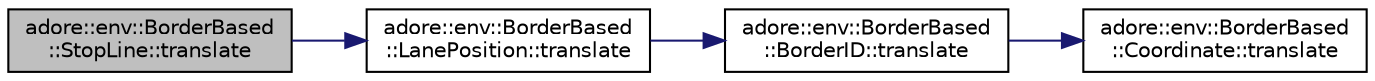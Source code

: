 digraph "adore::env::BorderBased::StopLine::translate"
{
 // LATEX_PDF_SIZE
  edge [fontname="Helvetica",fontsize="10",labelfontname="Helvetica",labelfontsize="10"];
  node [fontname="Helvetica",fontsize="10",shape=record];
  rankdir="LR";
  Node1 [label="adore::env::BorderBased\l::StopLine::translate",height=0.2,width=0.4,color="black", fillcolor="grey75", style="filled", fontcolor="black",tooltip="Translate the stop line."];
  Node1 -> Node2 [color="midnightblue",fontsize="10",style="solid",fontname="Helvetica"];
  Node2 [label="adore::env::BorderBased\l::LanePosition::translate",height=0.2,width=0.4,color="black", fillcolor="white", style="filled",URL="$structadore_1_1env_1_1BorderBased_1_1LanePosition.html#a194134fad350172c895fbf96ca4a78af",tooltip="Translate the LanePosition by translating the BorderID."];
  Node2 -> Node3 [color="midnightblue",fontsize="10",style="solid",fontname="Helvetica"];
  Node3 [label="adore::env::BorderBased\l::BorderID::translate",height=0.2,width=0.4,color="black", fillcolor="white", style="filled",URL="$structadore_1_1env_1_1BorderBased_1_1BorderID.html#a9b2a0fab766b39977b547fc4fce8a3c1",tooltip="Translate a border."];
  Node3 -> Node4 [color="midnightblue",fontsize="10",style="solid",fontname="Helvetica"];
  Node4 [label="adore::env::BorderBased\l::Coordinate::translate",height=0.2,width=0.4,color="black", fillcolor="white", style="filled",URL="$structadore_1_1env_1_1BorderBased_1_1Coordinate.html#a89c101904eb4d7a7a601fa5758dd5437",tooltip="Translate a coordinate object."];
}
